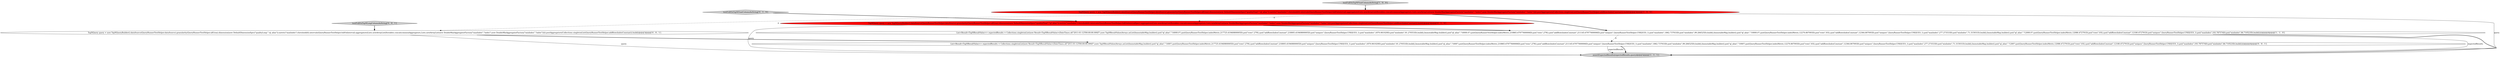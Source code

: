 digraph {
7 [style = filled, label = "TopNQuery query = new TopNQueryBuilder().dataSource(QueryRunnerTestHelper.dataSource).granularity(QueryRunnerTestHelper.allGran).dimension(new DefaultDimensionSpec(\"qualityLong\",\"ql_alias\")).metric(\"maxIndex\").threshold(4).intervals(QueryRunnerTestHelper.fullOnInterval).aggregators(Lists.newArrayList(Iterables.concat(commonAggregators,Lists.newArrayList(new DoubleMaxAggregatorFactory(\"maxIndex\",\"index\"),new DoubleMinAggregatorFactory(\"minIndex\",\"index\"))))).postAggregators(Collections.singletonList(QueryRunnerTestHelper.addRowsIndexConstant)).build()@@@3@@@['0', '0', '1']", fillcolor = white, shape = ellipse image = "AAA0AAABBB3BBB"];
4 [style = filled, label = "TopNQuery query = new TopNQueryBuilder().dataSource(QueryRunnerTestHelper.dataSource).granularity(QueryRunnerTestHelper.allGran).dimension(new DefaultDimensionSpec(\"qualityFloat\",\"qf_alias\")).metric(\"maxIndex\").threshold(4).intervals(QueryRunnerTestHelper.fullOnIntervalSpec).aggregators(Lists.newArrayList(Iterables.concat(commonAggregators,Lists.newArrayList(new DoubleMaxAggregatorFactory(\"maxIndex\",\"index\"),new DoubleMinAggregatorFactory(\"minIndex\",\"index\"))))).postAggregators(Collections.singletonList(QueryRunnerTestHelper.addRowsIndexConstant)).build()@@@3@@@['0', '1', '0']", fillcolor = red, shape = ellipse image = "AAA1AAABBB2BBB"];
1 [style = filled, label = "assertExpectedResults(expectedResults,query)@@@5@@@['1', '1', '1']", fillcolor = lightgray, shape = ellipse image = "AAA0AAABBB1BBB"];
0 [style = filled, label = "List<Result<TopNResultValue>> expectedResults = Collections.singletonList(new Result<TopNResultValue>(DateTimes.of(\"2011-01-12T00:00:00.000Z\"),new TopNResultValue(Arrays.asList(ImmutableMap.builder().put(\"qf_alias\",\"14000.0\").put(QueryRunnerTestHelper.indexMetric,217725.41940800005D).put(\"rows\",279L).put(\"addRowsIndexConstant\",218005.41940800005D).put(\"uniques\",QueryRunnerTestHelper.UNIQUES_1).put(\"maxIndex\",1870.061029D).put(\"minIndex\",91.270553D).build(),ImmutableMap.builder().put(\"qf_alias\",\"16000.0\").put(QueryRunnerTestHelper.indexMetric,210865.67977600006D).put(\"rows\",279L).put(\"addRowsIndexConstant\",211145.67977600006D).put(\"uniques\",QueryRunnerTestHelper.UNIQUES_1).put(\"maxIndex\",1862.737933D).put(\"minIndex\",99.284525D).build(),ImmutableMap.builder().put(\"qf_alias\",\"10000.0\").put(QueryRunnerTestHelper.indexMetric,12270.807093D).put(\"rows\",93L).put(\"addRowsIndexConstant\",12364.807093D).put(\"uniques\",QueryRunnerTestHelper.UNIQUES_1).put(\"maxIndex\",277.273533D).put(\"minIndex\",71.315931D).build(),ImmutableMap.builder().put(\"qf_alias\",\"12000.0\").put(QueryRunnerTestHelper.indexMetric,12086.472791D).put(\"rows\",93L).put(\"addRowsIndexConstant\",12180.472791D).put(\"uniques\",QueryRunnerTestHelper.UNIQUES_1).put(\"maxIndex\",193.787574D).put(\"minIndex\",84.710523D).build()))))@@@4@@@['1', '1', '0']", fillcolor = white, shape = ellipse image = "AAA0AAABBB1BBB"];
5 [style = filled, label = "testFullOnTopNFloatColumnAsString['0', '1', '0']", fillcolor = lightgray, shape = diamond image = "AAA0AAABBB2BBB"];
6 [style = filled, label = "testFullOnTopNLongColumnAsString['0', '0', '1']", fillcolor = lightgray, shape = diamond image = "AAA0AAABBB3BBB"];
3 [style = filled, label = "testFullOnTopNFloatColumnAsString['1', '0', '0']", fillcolor = lightgray, shape = diamond image = "AAA0AAABBB1BBB"];
8 [style = filled, label = "List<Result<TopNResultValue>> expectedResults = Collections.singletonList(new Result<TopNResultValue>(DateTimes.of(\"2011-01-12T00:00:00.000Z\"),new TopNResultValue(Arrays.asList(ImmutableMap.builder().put(\"ql_alias\",\"1400\").put(QueryRunnerTestHelper.indexMetric,217725.41940800005D).put(\"rows\",279L).put(\"addRowsIndexConstant\",218005.41940800005D).put(\"uniques\",QueryRunnerTestHelper.UNIQUES_1).put(\"maxIndex\",1870.061029D).put(\"minIndex\",91.270553D).build(),ImmutableMap.builder().put(\"ql_alias\",\"1600\").put(QueryRunnerTestHelper.indexMetric,210865.67977600006D).put(\"rows\",279L).put(\"addRowsIndexConstant\",211145.67977600006D).put(\"uniques\",QueryRunnerTestHelper.UNIQUES_1).put(\"maxIndex\",1862.737933D).put(\"minIndex\",99.284525D).build(),ImmutableMap.builder().put(\"ql_alias\",\"1000\").put(QueryRunnerTestHelper.indexMetric,12270.807093D).put(\"rows\",93L).put(\"addRowsIndexConstant\",12364.807093D).put(\"uniques\",QueryRunnerTestHelper.UNIQUES_1).put(\"maxIndex\",277.273533D).put(\"minIndex\",71.315931D).build(),ImmutableMap.builder().put(\"ql_alias\",\"1200\").put(QueryRunnerTestHelper.indexMetric,12086.472791D).put(\"rows\",93L).put(\"addRowsIndexConstant\",12180.472791D).put(\"uniques\",QueryRunnerTestHelper.UNIQUES_1).put(\"maxIndex\",193.787574D).put(\"minIndex\",84.710523D).build()))))@@@4@@@['0', '0', '1']", fillcolor = white, shape = ellipse image = "AAA0AAABBB3BBB"];
2 [style = filled, label = "TopNQuery query = new TopNQueryBuilder().dataSource(QueryRunnerTestHelper.dataSource).granularity(QueryRunnerTestHelper.allGran).dimension(new DefaultDimensionSpec(\"qualityFloat\",\"qf_alias\")).metric(\"maxIndex\").threshold(4).intervals(QueryRunnerTestHelper.fullOnInterval).aggregators(Lists.newArrayList(Iterables.concat(commonAggregators,Lists.newArrayList(new DoubleMaxAggregatorFactory(\"maxIndex\",\"index\"),new DoubleMinAggregatorFactory(\"minIndex\",\"index\"))))).postAggregators(Collections.singletonList(QueryRunnerTestHelper.addRowsIndexConstant)).build()@@@3@@@['1', '0', '0']", fillcolor = red, shape = ellipse image = "AAA1AAABBB1BBB"];
8->1 [style = bold, label=""];
0->8 [style = dashed, label="0"];
8->1 [style = solid, label="expectedResults"];
2->0 [style = bold, label=""];
7->1 [style = solid, label="query"];
2->1 [style = solid, label="query"];
3->2 [style = bold, label=""];
6->7 [style = bold, label=""];
0->1 [style = solid, label="expectedResults"];
7->8 [style = bold, label=""];
2->7 [style = dashed, label="0"];
0->1 [style = bold, label=""];
4->1 [style = solid, label="query"];
5->4 [style = bold, label=""];
4->0 [style = bold, label=""];
2->4 [style = dashed, label="0"];
}
